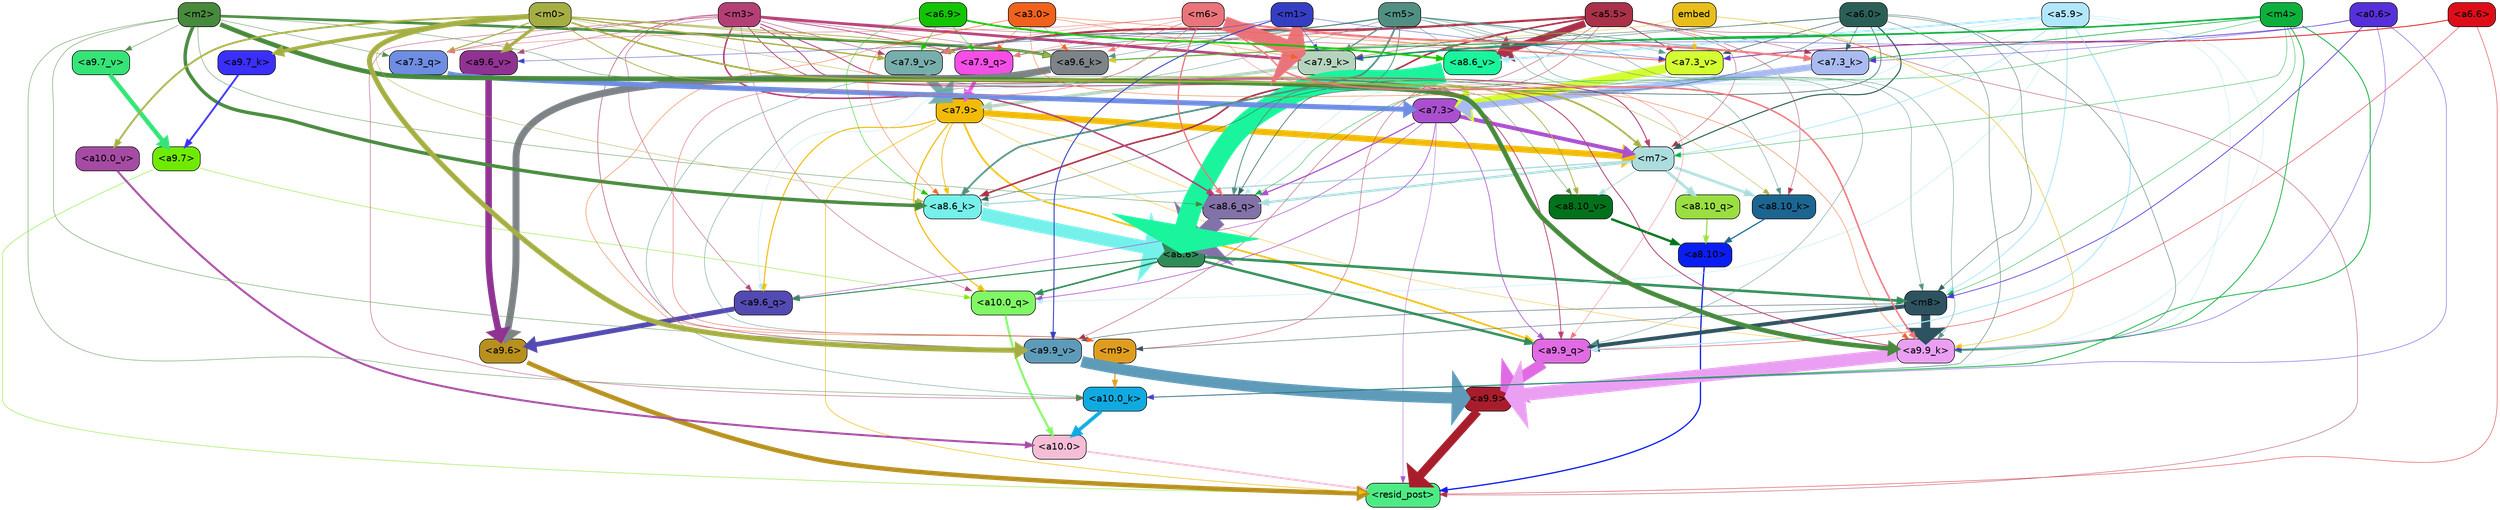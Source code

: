 strict digraph "" {
	graph [bgcolor=transparent,
		layout=dot,
		overlap=false,
		splines=true
	];
	"<a10.0>"	[color=black,
		fillcolor="#f6bdd7",
		fontname=Helvetica,
		shape=box,
		style="filled, rounded"];
	"<resid_post>"	[color=black,
		fillcolor="#4eeb85",
		fontname=Helvetica,
		shape=box,
		style="filled, rounded"];
	"<a10.0>" -> "<resid_post>"	[color="#f6bdd7",
		penwidth=2.7864551544189453];
	"<a9.9>"	[color=black,
		fillcolor="#a81d2c",
		fontname=Helvetica,
		shape=box,
		style="filled, rounded"];
	"<a9.9>" -> "<resid_post>"	[color="#a81d2c",
		penwidth=12.923796653747559];
	"<a9.7>"	[color=black,
		fillcolor="#70ea03",
		fontname=Helvetica,
		shape=box,
		style="filled, rounded"];
	"<a9.7>" -> "<resid_post>"	[color="#70ea03",
		penwidth=0.6];
	"<a10.0_q>"	[color=black,
		fillcolor="#80f765",
		fontname=Helvetica,
		shape=box,
		style="filled, rounded"];
	"<a9.7>" -> "<a10.0_q>"	[color="#70ea03",
		penwidth=0.6];
	"<a9.6>"	[color=black,
		fillcolor="#b7901e",
		fontname=Helvetica,
		shape=box,
		style="filled, rounded"];
	"<a9.6>" -> "<resid_post>"	[color="#b7901e",
		penwidth=6.787586212158203];
	"<a8.10>"	[color=black,
		fillcolor="#0b1ef1",
		fontname=Helvetica,
		shape=box,
		style="filled, rounded"];
	"<a8.10>" -> "<resid_post>"	[color="#0b1ef1",
		penwidth=1.893411636352539];
	"<a7.9>"	[color=black,
		fillcolor="#f1bb08",
		fontname=Helvetica,
		shape=box,
		style="filled, rounded"];
	"<a7.9>" -> "<resid_post>"	[color="#f1bb08",
		penwidth=0.8844146728515625];
	"<a7.9>" -> "<a10.0_q>"	[color="#f1bb08",
		penwidth=1.7344818115234375];
	"<a9.9_q>"	[color=black,
		fillcolor="#e06be3",
		fontname=Helvetica,
		shape=box,
		style="filled, rounded"];
	"<a7.9>" -> "<a9.9_q>"	[color="#f1bb08",
		penwidth=2.556764602661133];
	"<a9.6_q>"	[color=black,
		fillcolor="#534ab2",
		fontname=Helvetica,
		shape=box,
		style="filled, rounded"];
	"<a7.9>" -> "<a9.6_q>"	[color="#f1bb08",
		penwidth=1.5734024047851562];
	"<a9.9_k>"	[color=black,
		fillcolor="#ea9ff3",
		fontname=Helvetica,
		shape=box,
		style="filled, rounded"];
	"<a7.9>" -> "<a9.9_k>"	[color="#f1bb08",
		penwidth=0.6];
	"<a8.6_q>"	[color=black,
		fillcolor="#8272a7",
		fontname=Helvetica,
		shape=box,
		style="filled, rounded"];
	"<a7.9>" -> "<a8.6_q>"	[color="#f1bb08",
		penwidth=0.6];
	"<a8.6_k>"	[color=black,
		fillcolor="#76f0ea",
		fontname=Helvetica,
		shape=box,
		style="filled, rounded"];
	"<a7.9>" -> "<a8.6_k>"	[color="#f1bb08",
		penwidth=1.1044578552246094];
	"<m7>"	[color=black,
		fillcolor="#acdcdc",
		fontname=Helvetica,
		shape=box,
		style="filled, rounded"];
	"<a7.9>" -> "<m7>"	[color="#f1bb08",
		penwidth=9.303291320800781];
	"<a7.3>"	[color=black,
		fillcolor="#aa4fce",
		fontname=Helvetica,
		shape=box,
		style="filled, rounded"];
	"<a7.3>" -> "<resid_post>"	[color="#aa4fce",
		penwidth=0.6];
	"<a7.3>" -> "<a10.0_q>"	[color="#aa4fce",
		penwidth=1.0196304321289062];
	"<a7.3>" -> "<a9.9_q>"	[color="#aa4fce",
		penwidth=1.0234184265136719];
	"<a7.3>" -> "<a9.6_q>"	[color="#aa4fce",
		penwidth=0.8452873229980469];
	"<a7.3>" -> "<a8.6_q>"	[color="#aa4fce",
		penwidth=1.7823410034179688];
	"<a7.3>" -> "<m7>"	[color="#aa4fce",
		penwidth=5.876461029052734];
	"<a6.6>"	[color=black,
		fillcolor="#de0e19",
		fontname=Helvetica,
		shape=box,
		style="filled, rounded"];
	"<a6.6>" -> "<resid_post>"	[color="#de0e19",
		penwidth=0.6];
	"<a6.6>" -> "<a9.9_q>"	[color="#de0e19",
		penwidth=0.6];
	"<a7.3_v>"	[color=black,
		fillcolor="#d3fe31",
		fontname=Helvetica,
		shape=box,
		style="filled, rounded"];
	"<a6.6>" -> "<a7.3_v>"	[color="#de0e19",
		penwidth=1.21759033203125];
	"<a5.5>"	[color=black,
		fillcolor="#a93149",
		fontname=Helvetica,
		shape=box,
		style="filled, rounded"];
	"<a5.5>" -> "<resid_post>"	[color="#a93149",
		penwidth=0.6];
	"<m9>"	[color=black,
		fillcolor="#df9d20",
		fontname=Helvetica,
		shape=box,
		style="filled, rounded"];
	"<a5.5>" -> "<m9>"	[color="#a93149",
		penwidth=0.6];
	"<a9.9_v>"	[color=black,
		fillcolor="#5e9bb9",
		fontname=Helvetica,
		shape=box,
		style="filled, rounded"];
	"<a5.5>" -> "<a9.9_v>"	[color="#a93149",
		penwidth=0.6];
	"<a8.10_k>"	[color=black,
		fillcolor="#1b6590",
		fontname=Helvetica,
		shape=box,
		style="filled, rounded"];
	"<a5.5>" -> "<a8.10_k>"	[color="#a93149",
		penwidth=0.6];
	"<a5.5>" -> "<a8.6_k>"	[color="#a93149",
		penwidth=2.472736358642578];
	"<a8.6_v>"	[color=black,
		fillcolor="#1af49c",
		fontname=Helvetica,
		shape=box,
		style="filled, rounded"];
	"<a5.5>" -> "<a8.6_v>"	[color="#a93149",
		penwidth=10.442989349365234];
	"<a5.5>" -> "<m7>"	[color="#a93149",
		penwidth=0.6];
	"<a7.9_q>"	[color=black,
		fillcolor="#f54ee6",
		fontname=Helvetica,
		shape=box,
		style="filled, rounded"];
	"<a5.5>" -> "<a7.9_q>"	[color="#a93149",
		penwidth=0.7591667175292969];
	"<a7.9_k>"	[color=black,
		fillcolor="#b5d4be",
		fontname=Helvetica,
		shape=box,
		style="filled, rounded"];
	"<a5.5>" -> "<a7.9_k>"	[color="#a93149",
		penwidth=0.6];
	"<a7.3_k>"	[color=black,
		fillcolor="#aabbf1",
		fontname=Helvetica,
		shape=box,
		style="filled, rounded"];
	"<a5.5>" -> "<a7.3_k>"	[color="#a93149",
		penwidth=0.6];
	"<a7.9_v>"	[color=black,
		fillcolor="#77adab",
		fontname=Helvetica,
		shape=box,
		style="filled, rounded"];
	"<a5.5>" -> "<a7.9_v>"	[color="#a93149",
		penwidth=3.245147705078125];
	"<a5.5>" -> "<a7.3_v>"	[color="#a93149",
		penwidth=1.1645736694335938];
	"<a10.0_q>" -> "<a10.0>"	[color="#80f765",
		penwidth=3.1444664001464844];
	"<a10.0_k>"	[color=black,
		fillcolor="#10aae1",
		fontname=Helvetica,
		shape=box,
		style="filled, rounded"];
	"<a10.0_k>" -> "<a10.0>"	[color="#10aae1",
		penwidth=5.4525909423828125];
	"<a10.0_v>"	[color=black,
		fillcolor="#a64ba3",
		fontname=Helvetica,
		shape=box,
		style="filled, rounded"];
	"<a10.0_v>" -> "<a10.0>"	[color="#a64ba3",
		penwidth=3.0300064086914062];
	"<a8.6>"	[color=black,
		fillcolor="#308b58",
		fontname=Helvetica,
		shape=box,
		style="filled, rounded"];
	"<a8.6>" -> "<a10.0_q>"	[color="#308b58",
		penwidth=2.5089454650878906];
	"<m8>"	[color=black,
		fillcolor="#2d5260",
		fontname=Helvetica,
		shape=box,
		style="filled, rounded"];
	"<a8.6>" -> "<m8>"	[color="#308b58",
		penwidth=3.8859214782714844];
	"<a8.6>" -> "<a9.9_q>"	[color="#308b58",
		penwidth=3.6845054626464844];
	"<a8.6>" -> "<a9.6_q>"	[color="#308b58",
		penwidth=1.5447807312011719];
	"<a5.9>"	[color=black,
		fillcolor="#b1e7fc",
		fontname=Helvetica,
		shape=box,
		style="filled, rounded"];
	"<a5.9>" -> "<a10.0_q>"	[color="#b1e7fc",
		penwidth=0.6];
	"<a5.9>" -> "<a10.0_k>"	[color="#b1e7fc",
		penwidth=0.6];
	"<a5.9>" -> "<m8>"	[color="#b1e7fc",
		penwidth=1.464630126953125];
	"<a5.9>" -> "<a9.9_q>"	[color="#b1e7fc",
		penwidth=1.596353530883789];
	"<a5.9>" -> "<a9.6_q>"	[color="#b1e7fc",
		penwidth=0.6];
	"<a5.9>" -> "<a9.9_k>"	[color="#b1e7fc",
		penwidth=0.6];
	"<a5.9>" -> "<a8.6_q>"	[color="#b1e7fc",
		penwidth=0.6];
	"<a5.9>" -> "<a8.6_v>"	[color="#b1e7fc",
		penwidth=2.8492889404296875];
	"<a5.9>" -> "<m7>"	[color="#b1e7fc",
		penwidth=1.298828125];
	"<a5.9>" -> "<a7.3_v>"	[color="#b1e7fc",
		penwidth=0.6673469543457031];
	"<m3>"	[color=black,
		fillcolor="#b33f76",
		fontname=Helvetica,
		shape=box,
		style="filled, rounded"];
	"<m3>" -> "<a10.0_q>"	[color="#b33f76",
		penwidth=0.6];
	"<m3>" -> "<a10.0_k>"	[color="#b33f76",
		penwidth=0.6515960693359375];
	"<m3>" -> "<a9.9_q>"	[color="#b33f76",
		penwidth=1.1573524475097656];
	"<m3>" -> "<a9.6_q>"	[color="#b33f76",
		penwidth=0.6665763854980469];
	"<m3>" -> "<a9.9_k>"	[color="#b33f76",
		penwidth=1.2922554016113281];
	"<a9.6_k>"	[color=black,
		fillcolor="#7d8386",
		fontname=Helvetica,
		shape=box,
		style="filled, rounded"];
	"<m3>" -> "<a9.6_k>"	[color="#b33f76",
		penwidth=0.6];
	"<m3>" -> "<a9.9_v>"	[color="#b33f76",
		penwidth=0.8194351196289062];
	"<a9.6_v>"	[color=black,
		fillcolor="#903292",
		fontname=Helvetica,
		shape=box,
		style="filled, rounded"];
	"<m3>" -> "<a9.6_v>"	[color="#b33f76",
		penwidth=0.6];
	"<m3>" -> "<a8.6_q>"	[color="#b33f76",
		penwidth=2.3087081909179688];
	"<m3>" -> "<m7>"	[color="#b33f76",
		penwidth=1.4269332885742188];
	"<m3>" -> "<a7.9_q>"	[color="#b33f76",
		penwidth=1.1066970825195312];
	"<a7.3_q>"	[color=black,
		fillcolor="#6e8de3",
		fontname=Helvetica,
		shape=box,
		style="filled, rounded"];
	"<m3>" -> "<a7.3_q>"	[color="#b33f76",
		penwidth=0.7512741088867188];
	"<m3>" -> "<a7.9_k>"	[color="#b33f76",
		penwidth=4.039222717285156];
	"<m3>" -> "<a7.9_v>"	[color="#b33f76",
		penwidth=0.7148361206054688];
	"<m3>" -> "<a7.3_v>"	[color="#b33f76",
		penwidth=0.6];
	"<m9>" -> "<a10.0_k>"	[color="#df9d20",
		penwidth=1.6660614013671875];
	"<a6.0>"	[color=black,
		fillcolor="#2b5f56",
		fontname=Helvetica,
		shape=box,
		style="filled, rounded"];
	"<a6.0>" -> "<a10.0_k>"	[color="#2b5f56",
		penwidth=0.6];
	"<a6.0>" -> "<m8>"	[color="#2b5f56",
		penwidth=0.6];
	"<a6.0>" -> "<a9.9_k>"	[color="#2b5f56",
		penwidth=0.6];
	"<a6.0>" -> "<a9.6_k>"	[color="#2b5f56",
		penwidth=0.6];
	"<a6.0>" -> "<a8.6_q>"	[color="#2b5f56",
		penwidth=0.9132194519042969];
	"<a6.0>" -> "<a8.6_k>"	[color="#2b5f56",
		penwidth=0.6815147399902344];
	"<a6.0>" -> "<m7>"	[color="#2b5f56",
		penwidth=1.6019248962402344];
	"<a6.0>" -> "<a7.9_k>"	[color="#2b5f56",
		penwidth=0.6];
	"<a6.0>" -> "<a7.3_k>"	[color="#2b5f56",
		penwidth=0.6977958679199219];
	"<a6.0>" -> "<a7.3_v>"	[color="#2b5f56",
		penwidth=0.929962158203125];
	"<m5>"	[color=black,
		fillcolor="#518f83",
		fontname=Helvetica,
		shape=box,
		style="filled, rounded"];
	"<m5>" -> "<a10.0_k>"	[color="#518f83",
		penwidth=0.6];
	"<m5>" -> "<m9>"	[color="#518f83",
		penwidth=0.6];
	"<m5>" -> "<m8>"	[color="#518f83",
		penwidth=0.6];
	"<m5>" -> "<a9.9_q>"	[color="#518f83",
		penwidth=0.6];
	"<m5>" -> "<a9.9_k>"	[color="#518f83",
		penwidth=0.6];
	"<m5>" -> "<a9.6_k>"	[color="#518f83",
		penwidth=0.6386642456054688];
	"<m5>" -> "<a8.6_q>"	[color="#518f83",
		penwidth=1.2591972351074219];
	"<m5>" -> "<a8.10_k>"	[color="#518f83",
		penwidth=0.6];
	"<m5>" -> "<a8.6_k>"	[color="#518f83",
		penwidth=2.6946449279785156];
	"<m5>" -> "<a8.6_v>"	[color="#518f83",
		penwidth=0.6];
	"<m5>" -> "<a7.9_q>"	[color="#518f83",
		penwidth=0.7665519714355469];
	"<m5>" -> "<a7.9_k>"	[color="#518f83",
		penwidth=1.8526344299316406];
	"<m5>" -> "<a7.3_k>"	[color="#518f83",
		penwidth=0.9341239929199219];
	"<m5>" -> "<a7.9_v>"	[color="#518f83",
		penwidth=1.5646629333496094];
	"<m5>" -> "<a7.3_v>"	[color="#518f83",
		penwidth=0.6];
	"<m4>"	[color=black,
		fillcolor="#0db03d",
		fontname=Helvetica,
		shape=box,
		style="filled, rounded"];
	"<m4>" -> "<a10.0_k>"	[color="#0db03d",
		penwidth=1.25018310546875];
	"<m4>" -> "<m8>"	[color="#0db03d",
		penwidth=0.6];
	"<m4>" -> "<a9.9_k>"	[color="#0db03d",
		penwidth=1.1661796569824219];
	"<m4>" -> "<a9.6_k>"	[color="#0db03d",
		penwidth=1.4973335266113281];
	"<m4>" -> "<a8.6_q>"	[color="#0db03d",
		penwidth=0.6];
	"<m4>" -> "<m7>"	[color="#0db03d",
		penwidth=0.6];
	"<m4>" -> "<a7.9_k>"	[color="#0db03d",
		penwidth=2.4165687561035156];
	"<m4>" -> "<a7.3_k>"	[color="#0db03d",
		penwidth=1.0460968017578125];
	"<m2>"	[color=black,
		fillcolor="#47893d",
		fontname=Helvetica,
		shape=box,
		style="filled, rounded"];
	"<m2>" -> "<a10.0_k>"	[color="#47893d",
		penwidth=0.6];
	"<m2>" -> "<a9.9_k>"	[color="#47893d",
		penwidth=6.92070198059082];
	"<m2>" -> "<a9.6_k>"	[color="#47893d",
		penwidth=3.8988914489746094];
	"<m2>" -> "<a9.9_v>"	[color="#47893d",
		penwidth=0.6];
	"<a9.7_v>"	[color=black,
		fillcolor="#35e377",
		fontname=Helvetica,
		shape=box,
		style="filled, rounded"];
	"<m2>" -> "<a9.7_v>"	[color="#47893d",
		penwidth=0.6];
	"<m2>" -> "<a8.6_q>"	[color="#47893d",
		penwidth=0.6];
	"<m2>" -> "<a8.6_k>"	[color="#47893d",
		penwidth=5.143730163574219];
	"<a8.10_v>"	[color=black,
		fillcolor="#02711b",
		fontname=Helvetica,
		shape=box,
		style="filled, rounded"];
	"<m2>" -> "<a8.10_v>"	[color="#47893d",
		penwidth=0.6];
	"<m2>" -> "<a7.3_q>"	[color="#47893d",
		penwidth=0.6];
	"<a0.6>"	[color=black,
		fillcolor="#5630d9",
		fontname=Helvetica,
		shape=box,
		style="filled, rounded"];
	"<a0.6>" -> "<a10.0_k>"	[color="#5630d9",
		penwidth=0.6];
	"<a0.6>" -> "<m8>"	[color="#5630d9",
		penwidth=1.0607566833496094];
	"<a0.6>" -> "<a9.9_k>"	[color="#5630d9",
		penwidth=0.6];
	"<a0.6>" -> "<a7.9_k>"	[color="#5630d9",
		penwidth=0.6];
	"<a0.6>" -> "<a7.3_k>"	[color="#5630d9",
		penwidth=0.6];
	"<a0.6>" -> "<a7.3_v>"	[color="#5630d9",
		penwidth=0.6];
	"<m0>"	[color=black,
		fillcolor="#a5ae43",
		fontname=Helvetica,
		shape=box,
		style="filled, rounded"];
	"<m0>" -> "<a10.0_v>"	[color="#a5ae43",
		penwidth=2.7909584045410156];
	"<a9.7_k>"	[color=black,
		fillcolor="#3a2ffb",
		fontname=Helvetica,
		shape=box,
		style="filled, rounded"];
	"<m0>" -> "<a9.7_k>"	[color="#a5ae43",
		penwidth=5.480962753295898];
	"<m0>" -> "<a9.6_k>"	[color="#a5ae43",
		penwidth=1.15008544921875];
	"<m0>" -> "<a9.9_v>"	[color="#a5ae43",
		penwidth=7.475120544433594];
	"<m0>" -> "<a9.6_v>"	[color="#a5ae43",
		penwidth=4.936069488525391];
	"<m0>" -> "<a8.10_k>"	[color="#a5ae43",
		penwidth=0.6];
	"<m0>" -> "<a8.6_k>"	[color="#a5ae43",
		penwidth=0.6];
	"<m0>" -> "<a8.10_v>"	[color="#a5ae43",
		penwidth=1.1534996032714844];
	"<m0>" -> "<m7>"	[color="#a5ae43",
		penwidth=2.678760528564453];
	"<m0>" -> "<a7.9_q>"	[color="#a5ae43",
		penwidth=1.1338691711425781];
	"<m0>" -> "<a7.3_q>"	[color="#a5ae43",
		penwidth=1.6680107116699219];
	"<m0>" -> "<a7.9_v>"	[color="#a5ae43",
		penwidth=1.9322586059570312];
	"<m8>" -> "<m9>"	[color="#2d5260",
		penwidth=0.6313362121582031];
	"<m8>" -> "<a9.9_q>"	[color="#2d5260",
		penwidth=5.770286560058594];
	"<m8>" -> "<a9.9_k>"	[color="#2d5260",
		penwidth=13.544536590576172];
	"<m8>" -> "<a9.9_v>"	[color="#2d5260",
		penwidth=0.6769180297851562];
	"<m6>"	[color=black,
		fillcolor="#ea747b",
		fontname=Helvetica,
		shape=box,
		style="filled, rounded"];
	"<m6>" -> "<m9>"	[color="#ea747b",
		penwidth=0.831085205078125];
	"<m6>" -> "<a9.9_q>"	[color="#ea747b",
		penwidth=0.6];
	"<m6>" -> "<a9.9_k>"	[color="#ea747b",
		penwidth=2.2610092163085938];
	"<m6>" -> "<a9.6_k>"	[color="#ea747b",
		penwidth=0.9135551452636719];
	"<m6>" -> "<a8.6_q>"	[color="#ea747b",
		penwidth=1.8845787048339844];
	"<m6>" -> "<a7.9_q>"	[color="#ea747b",
		penwidth=0.6];
	"<m6>" -> "<a7.3_q>"	[color="#ea747b",
		penwidth=0.6883163452148438];
	"<m6>" -> "<a7.9_k>"	[color="#ea747b",
		penwidth=21.964813232421875];
	"<m6>" -> "<a7.3_k>"	[color="#ea747b",
		penwidth=2.91131591796875];
	"<m6>" -> "<a7.9_v>"	[color="#ea747b",
		penwidth=0.6];
	"<m6>" -> "<a7.3_v>"	[color="#ea747b",
		penwidth=0.6];
	"<a3.0>"	[color=black,
		fillcolor="#f0611c",
		fontname=Helvetica,
		shape=box,
		style="filled, rounded"];
	"<a3.0>" -> "<m9>"	[color="#f0611c",
		penwidth=0.6];
	"<a3.0>" -> "<a9.9_k>"	[color="#f0611c",
		penwidth=0.6];
	"<a3.0>" -> "<a9.6_k>"	[color="#f0611c",
		penwidth=0.6];
	"<a3.0>" -> "<a8.6_k>"	[color="#f0611c",
		penwidth=0.6];
	"<a3.0>" -> "<a7.9_q>"	[color="#f0611c",
		penwidth=0.6];
	"<a3.0>" -> "<a7.9_k>"	[color="#f0611c",
		penwidth=0.6];
	"<a3.0>" -> "<a7.3_v>"	[color="#f0611c",
		penwidth=0.6];
	"<a9.9_q>" -> "<a9.9>"	[color="#e06be3",
		penwidth=16.464736938476562];
	"<a9.6_q>" -> "<a9.6>"	[color="#534ab2",
		penwidth=7.308631896972656];
	"<a9.9_k>" -> "<a9.9>"	[color="#ea9ff3",
		penwidth=19.301467895507812];
	"<a9.7_k>" -> "<a9.7>"	[color="#3a2ffb",
		penwidth=2.7707557678222656];
	"<a9.6_k>" -> "<a9.6>"	[color="#7d8386",
		penwidth=10.403305053710938];
	"<a9.9_v>" -> "<a9.9>"	[color="#5e9bb9",
		penwidth=16.81983184814453];
	"<a9.7_v>" -> "<a9.7>"	[color="#35e377",
		penwidth=6.70074462890625];
	"<a9.6_v>" -> "<a9.6>"	[color="#903292",
		penwidth=9.79925537109375];
	embed	[color=black,
		fillcolor="#e8be1b",
		fontname=Helvetica,
		shape=box,
		style="filled, rounded"];
	embed -> "<a9.9_k>"	[color="#e8be1b",
		penwidth=0.80859375];
	embed -> "<a9.6_k>"	[color="#e8be1b",
		penwidth=0.6];
	embed -> "<a7.3_v>"	[color="#e8be1b",
		penwidth=0.6];
	"<m1>"	[color=black,
		fillcolor="#353ec3",
		fontname=Helvetica,
		shape=box,
		style="filled, rounded"];
	"<m1>" -> "<a9.9_v>"	[color="#353ec3",
		penwidth=1.4208946228027344];
	"<m1>" -> "<a9.6_v>"	[color="#353ec3",
		penwidth=0.6];
	"<m1>" -> "<a7.9_k>"	[color="#353ec3",
		penwidth=0.6887626647949219];
	"<m1>" -> "<a7.3_v>"	[color="#353ec3",
		penwidth=0.6];
	"<a8.10_q>"	[color=black,
		fillcolor="#9ade41",
		fontname=Helvetica,
		shape=box,
		style="filled, rounded"];
	"<a8.10_q>" -> "<a8.10>"	[color="#9ade41",
		penwidth=1.7811279296875];
	"<a8.6_q>" -> "<a8.6>"	[color="#8272a7",
		penwidth=22.317277908325195];
	"<a8.10_k>" -> "<a8.10>"	[color="#1b6590",
		penwidth=1.7837142944335938];
	"<a8.6_k>" -> "<a8.6>"	[color="#76f0ea",
		penwidth=19.71087646484375];
	"<a8.10_v>" -> "<a8.10>"	[color="#02711b",
		penwidth=3.5402908325195312];
	"<a8.6_v>" -> "<a8.6>"	[color="#1af49c",
		penwidth=30.895540237426758];
	"<m7>" -> "<a8.10_q>"	[color="#acdcdc",
		penwidth=4.252986907958984];
	"<m7>" -> "<a8.6_q>"	[color="#acdcdc",
		penwidth=3.5507469177246094];
	"<m7>" -> "<a8.10_k>"	[color="#acdcdc",
		penwidth=3.938507080078125];
	"<m7>" -> "<a8.6_k>"	[color="#acdcdc",
		penwidth=1.8858871459960938];
	"<m7>" -> "<a8.10_v>"	[color="#acdcdc",
		penwidth=1.2127037048339844];
	"<a6.9>"	[color=black,
		fillcolor="#13c402",
		fontname=Helvetica,
		shape=box,
		style="filled, rounded"];
	"<a6.9>" -> "<a8.6_k>"	[color="#13c402",
		penwidth=0.6];
	"<a6.9>" -> "<a8.6_v>"	[color="#13c402",
		penwidth=2.679126739501953];
	"<a6.9>" -> "<a7.9_q>"	[color="#13c402",
		penwidth=0.6];
	"<a6.9>" -> "<a7.9_v>"	[color="#13c402",
		penwidth=0.6488113403320312];
	"<a7.9_q>" -> "<a7.9>"	[color="#f54ee6",
		penwidth=5.569522857666016];
	"<a7.3_q>" -> "<a7.3>"	[color="#6e8de3",
		penwidth=7.5018310546875];
	"<a7.9_k>" -> "<a7.9>"	[color="#b5d4be",
		penwidth=4.734790802001953];
	"<a7.3_k>" -> "<a7.3>"	[color="#aabbf1",
		penwidth=9.60067367553711];
	"<a7.9_v>" -> "<a7.9>"	[color="#77adab",
		penwidth=12.590103149414062];
	"<a7.3_v>" -> "<a7.3>"	[color="#d3fe31",
		penwidth=13.250770568847656];
}
